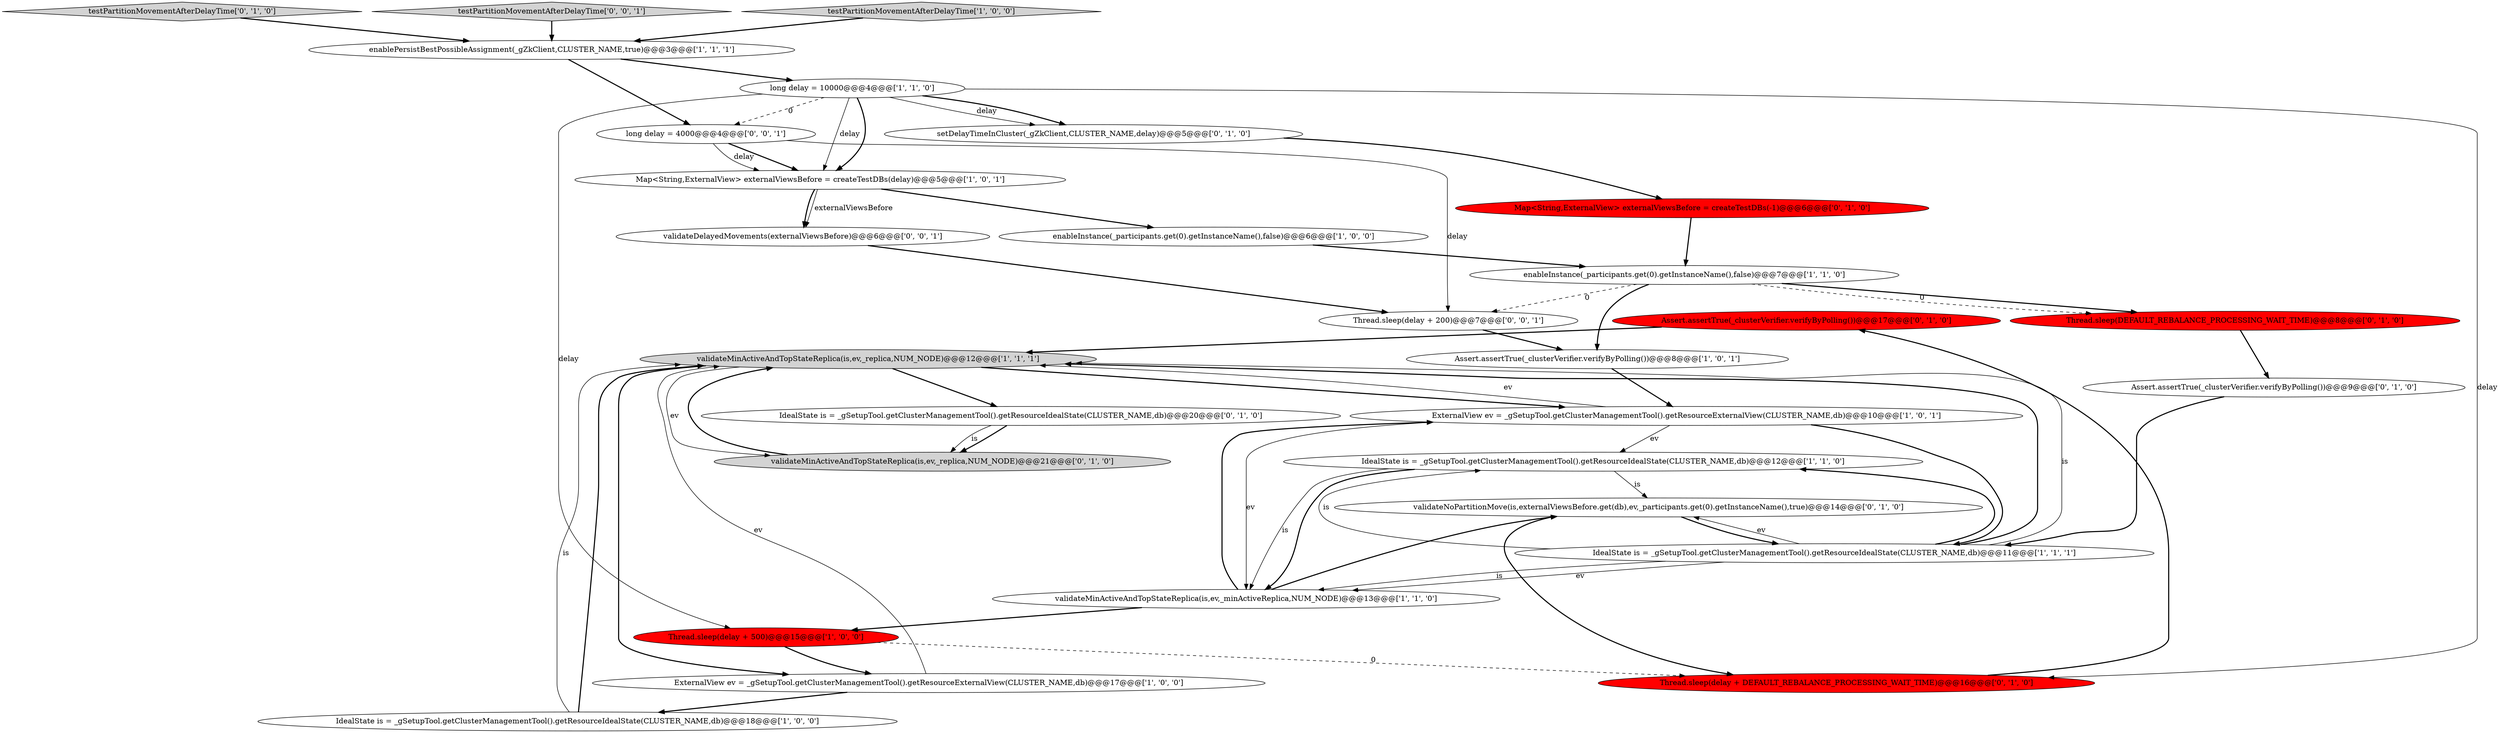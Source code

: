 digraph {
20 [style = filled, label = "Assert.assertTrue(_clusterVerifier.verifyByPolling())@@@17@@@['0', '1', '0']", fillcolor = red, shape = ellipse image = "AAA1AAABBB2BBB"];
21 [style = filled, label = "validateMinActiveAndTopStateReplica(is,ev,_replica,NUM_NODE)@@@21@@@['0', '1', '0']", fillcolor = lightgray, shape = ellipse image = "AAA0AAABBB2BBB"];
19 [style = filled, label = "validateNoPartitionMove(is,externalViewsBefore.get(db),ev,_participants.get(0).getInstanceName(),true)@@@14@@@['0', '1', '0']", fillcolor = white, shape = ellipse image = "AAA0AAABBB2BBB"];
9 [style = filled, label = "IdealState is = _gSetupTool.getClusterManagementTool().getResourceIdealState(CLUSTER_NAME,db)@@@12@@@['1', '1', '0']", fillcolor = white, shape = ellipse image = "AAA0AAABBB1BBB"];
4 [style = filled, label = "enablePersistBestPossibleAssignment(_gZkClient,CLUSTER_NAME,true)@@@3@@@['1', '1', '1']", fillcolor = white, shape = ellipse image = "AAA0AAABBB1BBB"];
22 [style = filled, label = "testPartitionMovementAfterDelayTime['0', '1', '0']", fillcolor = lightgray, shape = diamond image = "AAA0AAABBB2BBB"];
24 [style = filled, label = "Assert.assertTrue(_clusterVerifier.verifyByPolling())@@@9@@@['0', '1', '0']", fillcolor = white, shape = ellipse image = "AAA0AAABBB2BBB"];
7 [style = filled, label = "validateMinActiveAndTopStateReplica(is,ev,_minActiveReplica,NUM_NODE)@@@13@@@['1', '1', '0']", fillcolor = white, shape = ellipse image = "AAA0AAABBB1BBB"];
16 [style = filled, label = "Thread.sleep(DEFAULT_REBALANCE_PROCESSING_WAIT_TIME)@@@8@@@['0', '1', '0']", fillcolor = red, shape = ellipse image = "AAA1AAABBB2BBB"];
27 [style = filled, label = "testPartitionMovementAfterDelayTime['0', '0', '1']", fillcolor = lightgray, shape = diamond image = "AAA0AAABBB3BBB"];
14 [style = filled, label = "testPartitionMovementAfterDelayTime['1', '0', '0']", fillcolor = lightgray, shape = diamond image = "AAA0AAABBB1BBB"];
23 [style = filled, label = "IdealState is = _gSetupTool.getClusterManagementTool().getResourceIdealState(CLUSTER_NAME,db)@@@20@@@['0', '1', '0']", fillcolor = white, shape = ellipse image = "AAA0AAABBB2BBB"];
18 [style = filled, label = "setDelayTimeInCluster(_gZkClient,CLUSTER_NAME,delay)@@@5@@@['0', '1', '0']", fillcolor = white, shape = ellipse image = "AAA0AAABBB2BBB"];
17 [style = filled, label = "Map<String,ExternalView> externalViewsBefore = createTestDBs(-1)@@@6@@@['0', '1', '0']", fillcolor = red, shape = ellipse image = "AAA1AAABBB2BBB"];
28 [style = filled, label = "validateDelayedMovements(externalViewsBefore)@@@6@@@['0', '0', '1']", fillcolor = white, shape = ellipse image = "AAA0AAABBB3BBB"];
6 [style = filled, label = "ExternalView ev = _gSetupTool.getClusterManagementTool().getResourceExternalView(CLUSTER_NAME,db)@@@17@@@['1', '0', '0']", fillcolor = white, shape = ellipse image = "AAA0AAABBB1BBB"];
0 [style = filled, label = "long delay = 10000@@@4@@@['1', '1', '0']", fillcolor = white, shape = ellipse image = "AAA0AAABBB1BBB"];
26 [style = filled, label = "Thread.sleep(delay + 200)@@@7@@@['0', '0', '1']", fillcolor = white, shape = ellipse image = "AAA0AAABBB3BBB"];
11 [style = filled, label = "validateMinActiveAndTopStateReplica(is,ev,_replica,NUM_NODE)@@@12@@@['1', '1', '1']", fillcolor = lightgray, shape = ellipse image = "AAA0AAABBB1BBB"];
3 [style = filled, label = "IdealState is = _gSetupTool.getClusterManagementTool().getResourceIdealState(CLUSTER_NAME,db)@@@11@@@['1', '1', '1']", fillcolor = white, shape = ellipse image = "AAA0AAABBB1BBB"];
8 [style = filled, label = "IdealState is = _gSetupTool.getClusterManagementTool().getResourceIdealState(CLUSTER_NAME,db)@@@18@@@['1', '0', '0']", fillcolor = white, shape = ellipse image = "AAA0AAABBB1BBB"];
5 [style = filled, label = "Assert.assertTrue(_clusterVerifier.verifyByPolling())@@@8@@@['1', '0', '1']", fillcolor = white, shape = ellipse image = "AAA0AAABBB1BBB"];
15 [style = filled, label = "Thread.sleep(delay + DEFAULT_REBALANCE_PROCESSING_WAIT_TIME)@@@16@@@['0', '1', '0']", fillcolor = red, shape = ellipse image = "AAA1AAABBB2BBB"];
2 [style = filled, label = "enableInstance(_participants.get(0).getInstanceName(),false)@@@6@@@['1', '0', '0']", fillcolor = white, shape = ellipse image = "AAA0AAABBB1BBB"];
1 [style = filled, label = "Map<String,ExternalView> externalViewsBefore = createTestDBs(delay)@@@5@@@['1', '0', '1']", fillcolor = white, shape = ellipse image = "AAA0AAABBB1BBB"];
12 [style = filled, label = "ExternalView ev = _gSetupTool.getClusterManagementTool().getResourceExternalView(CLUSTER_NAME,db)@@@10@@@['1', '0', '1']", fillcolor = white, shape = ellipse image = "AAA0AAABBB1BBB"];
10 [style = filled, label = "Thread.sleep(delay + 500)@@@15@@@['1', '0', '0']", fillcolor = red, shape = ellipse image = "AAA1AAABBB1BBB"];
25 [style = filled, label = "long delay = 4000@@@4@@@['0', '0', '1']", fillcolor = white, shape = ellipse image = "AAA0AAABBB3BBB"];
13 [style = filled, label = "enableInstance(_participants.get(0).getInstanceName(),false)@@@7@@@['1', '1', '0']", fillcolor = white, shape = ellipse image = "AAA0AAABBB1BBB"];
10->15 [style = dashed, label="0"];
3->19 [style = solid, label="ev"];
25->1 [style = bold, label=""];
4->25 [style = bold, label=""];
7->12 [style = bold, label=""];
7->10 [style = bold, label=""];
26->5 [style = bold, label=""];
11->21 [style = solid, label="ev"];
16->24 [style = bold, label=""];
0->15 [style = solid, label="delay"];
11->6 [style = bold, label=""];
0->1 [style = solid, label="delay"];
25->1 [style = solid, label="delay"];
3->11 [style = bold, label=""];
18->17 [style = bold, label=""];
28->26 [style = bold, label=""];
11->12 [style = bold, label=""];
12->9 [style = solid, label="ev"];
20->11 [style = bold, label=""];
9->7 [style = bold, label=""];
9->19 [style = solid, label="is"];
23->21 [style = solid, label="is"];
10->6 [style = bold, label=""];
13->16 [style = bold, label=""];
13->26 [style = dashed, label="0"];
4->0 [style = bold, label=""];
0->10 [style = solid, label="delay"];
2->13 [style = bold, label=""];
22->4 [style = bold, label=""];
3->9 [style = bold, label=""];
27->4 [style = bold, label=""];
1->28 [style = bold, label=""];
6->11 [style = solid, label="ev"];
3->7 [style = solid, label="ev"];
0->18 [style = solid, label="delay"];
0->25 [style = dashed, label="0"];
23->21 [style = bold, label=""];
5->12 [style = bold, label=""];
21->11 [style = bold, label=""];
3->9 [style = solid, label="is"];
0->1 [style = bold, label=""];
15->20 [style = bold, label=""];
6->8 [style = bold, label=""];
8->11 [style = solid, label="is"];
25->26 [style = solid, label="delay"];
3->11 [style = solid, label="is"];
13->16 [style = dashed, label="0"];
13->5 [style = bold, label=""];
0->18 [style = bold, label=""];
1->2 [style = bold, label=""];
12->3 [style = bold, label=""];
17->13 [style = bold, label=""];
1->28 [style = solid, label="externalViewsBefore"];
19->15 [style = bold, label=""];
8->11 [style = bold, label=""];
7->19 [style = bold, label=""];
19->3 [style = bold, label=""];
24->3 [style = bold, label=""];
11->23 [style = bold, label=""];
9->7 [style = solid, label="is"];
12->11 [style = solid, label="ev"];
3->7 [style = solid, label="is"];
12->7 [style = solid, label="ev"];
14->4 [style = bold, label=""];
}
